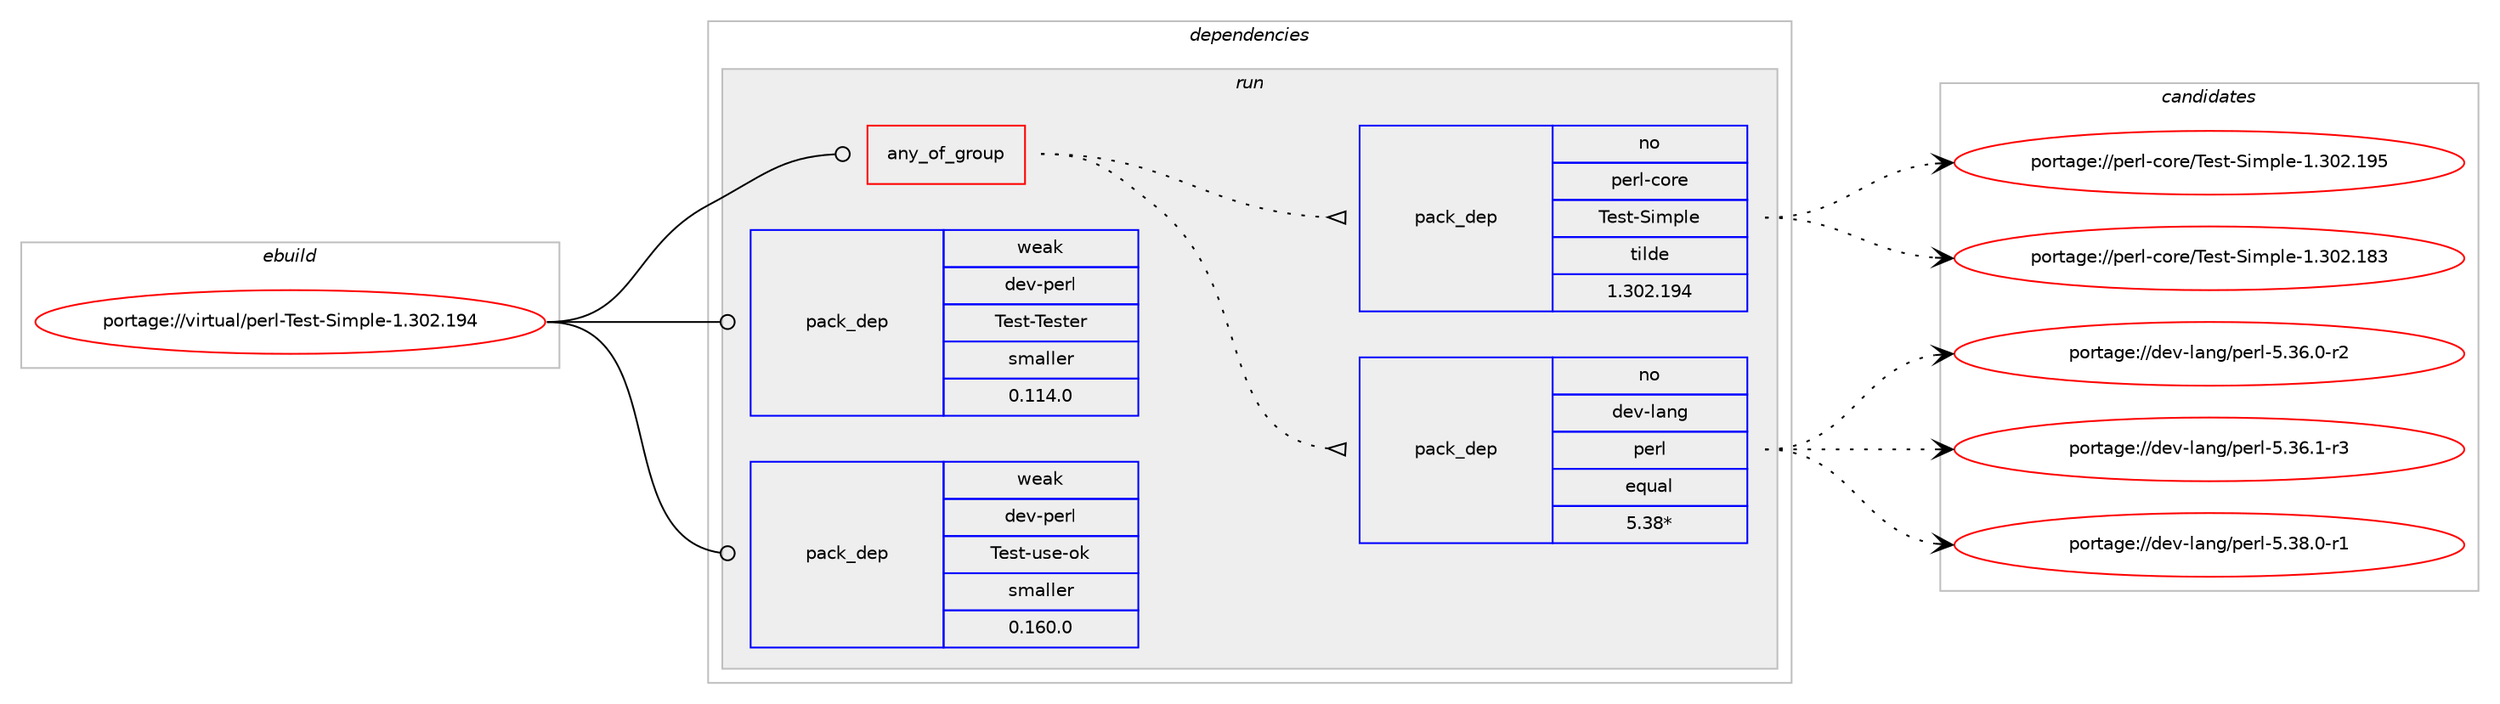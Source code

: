 digraph prolog {

# *************
# Graph options
# *************

newrank=true;
concentrate=true;
compound=true;
graph [rankdir=LR,fontname=Helvetica,fontsize=10,ranksep=1.5];#, ranksep=2.5, nodesep=0.2];
edge  [arrowhead=vee];
node  [fontname=Helvetica,fontsize=10];

# **********
# The ebuild
# **********

subgraph cluster_leftcol {
color=gray;
label=<<i>ebuild</i>>;
id [label="portage://virtual/perl-Test-Simple-1.302.194", color=red, width=4, href="../virtual/perl-Test-Simple-1.302.194.svg"];
}

# ****************
# The dependencies
# ****************

subgraph cluster_midcol {
color=gray;
label=<<i>dependencies</i>>;
subgraph cluster_compile {
fillcolor="#eeeeee";
style=filled;
label=<<i>compile</i>>;
}
subgraph cluster_compileandrun {
fillcolor="#eeeeee";
style=filled;
label=<<i>compile and run</i>>;
}
subgraph cluster_run {
fillcolor="#eeeeee";
style=filled;
label=<<i>run</i>>;
subgraph any70 {
dependency643 [label=<<TABLE BORDER="0" CELLBORDER="1" CELLSPACING="0" CELLPADDING="4"><TR><TD CELLPADDING="10">any_of_group</TD></TR></TABLE>>, shape=none, color=red];subgraph pack450 {
dependency644 [label=<<TABLE BORDER="0" CELLBORDER="1" CELLSPACING="0" CELLPADDING="4" WIDTH="220"><TR><TD ROWSPAN="6" CELLPADDING="30">pack_dep</TD></TR><TR><TD WIDTH="110">no</TD></TR><TR><TD>dev-lang</TD></TR><TR><TD>perl</TD></TR><TR><TD>equal</TD></TR><TR><TD>5.38*</TD></TR></TABLE>>, shape=none, color=blue];
}
dependency643:e -> dependency644:w [weight=20,style="dotted",arrowhead="oinv"];
subgraph pack451 {
dependency645 [label=<<TABLE BORDER="0" CELLBORDER="1" CELLSPACING="0" CELLPADDING="4" WIDTH="220"><TR><TD ROWSPAN="6" CELLPADDING="30">pack_dep</TD></TR><TR><TD WIDTH="110">no</TD></TR><TR><TD>perl-core</TD></TR><TR><TD>Test-Simple</TD></TR><TR><TD>tilde</TD></TR><TR><TD>1.302.194</TD></TR></TABLE>>, shape=none, color=blue];
}
dependency643:e -> dependency645:w [weight=20,style="dotted",arrowhead="oinv"];
}
id:e -> dependency643:w [weight=20,style="solid",arrowhead="odot"];
# *** BEGIN UNKNOWN DEPENDENCY TYPE (TODO) ***
# id -> package_dependency(portage://virtual/perl-Test-Simple-1.302.194,run,no,dev-lang,perl,none,[,,],any_same_slot,[])
# *** END UNKNOWN DEPENDENCY TYPE (TODO) ***

subgraph pack452 {
dependency646 [label=<<TABLE BORDER="0" CELLBORDER="1" CELLSPACING="0" CELLPADDING="4" WIDTH="220"><TR><TD ROWSPAN="6" CELLPADDING="30">pack_dep</TD></TR><TR><TD WIDTH="110">weak</TD></TR><TR><TD>dev-perl</TD></TR><TR><TD>Test-Tester</TD></TR><TR><TD>smaller</TD></TR><TR><TD>0.114.0</TD></TR></TABLE>>, shape=none, color=blue];
}
id:e -> dependency646:w [weight=20,style="solid",arrowhead="odot"];
subgraph pack453 {
dependency647 [label=<<TABLE BORDER="0" CELLBORDER="1" CELLSPACING="0" CELLPADDING="4" WIDTH="220"><TR><TD ROWSPAN="6" CELLPADDING="30">pack_dep</TD></TR><TR><TD WIDTH="110">weak</TD></TR><TR><TD>dev-perl</TD></TR><TR><TD>Test-use-ok</TD></TR><TR><TD>smaller</TD></TR><TR><TD>0.160.0</TD></TR></TABLE>>, shape=none, color=blue];
}
id:e -> dependency647:w [weight=20,style="solid",arrowhead="odot"];
}
}

# **************
# The candidates
# **************

subgraph cluster_choices {
rank=same;
color=gray;
label=<<i>candidates</i>>;

subgraph choice450 {
color=black;
nodesep=1;
choice100101118451089711010347112101114108455346515446484511450 [label="portage://dev-lang/perl-5.36.0-r2", color=red, width=4,href="../dev-lang/perl-5.36.0-r2.svg"];
choice100101118451089711010347112101114108455346515446494511451 [label="portage://dev-lang/perl-5.36.1-r3", color=red, width=4,href="../dev-lang/perl-5.36.1-r3.svg"];
choice100101118451089711010347112101114108455346515646484511449 [label="portage://dev-lang/perl-5.38.0-r1", color=red, width=4,href="../dev-lang/perl-5.38.0-r1.svg"];
dependency644:e -> choice100101118451089711010347112101114108455346515446484511450:w [style=dotted,weight="100"];
dependency644:e -> choice100101118451089711010347112101114108455346515446494511451:w [style=dotted,weight="100"];
dependency644:e -> choice100101118451089711010347112101114108455346515646484511449:w [style=dotted,weight="100"];
}
subgraph choice451 {
color=black;
nodesep=1;
choice11210111410845991111141014784101115116458310510911210810145494651485046495651 [label="portage://perl-core/Test-Simple-1.302.183", color=red, width=4,href="../perl-core/Test-Simple-1.302.183.svg"];
choice11210111410845991111141014784101115116458310510911210810145494651485046495753 [label="portage://perl-core/Test-Simple-1.302.195", color=red, width=4,href="../perl-core/Test-Simple-1.302.195.svg"];
dependency645:e -> choice11210111410845991111141014784101115116458310510911210810145494651485046495651:w [style=dotted,weight="100"];
dependency645:e -> choice11210111410845991111141014784101115116458310510911210810145494651485046495753:w [style=dotted,weight="100"];
}
subgraph choice452 {
color=black;
nodesep=1;
}
subgraph choice453 {
color=black;
nodesep=1;
}
}

}
